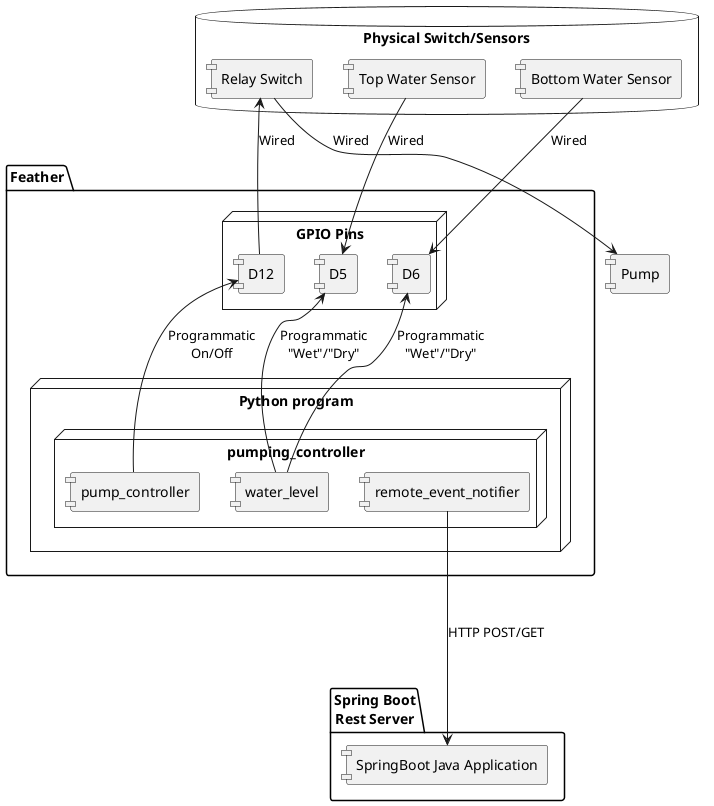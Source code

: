 @startuml
'https://plantuml.com/component-diagram
skinparam componentStyle uml1

[Pump]

package "Feather" {
   node "GPIO Pins" {
    [D5]
    [D6]
    [D12]
   }
    node "Python program"{
       node "pumping_controller" {
       [remote_event_notifier]
       [pump_controller]
       [water_level]
       }
    }
  [pump_controller] -up-> [D12]:Programmatic\nOn/Off
  [water_level] -up-> [D5]:Programmatic\n"Wet"/"Dry"
  [water_level] -up-> [D6]:Programmatic\n"Wet"/"Dry"
}

package "Spring Boot\nRest Server" {
  [SpringBoot Java Application]
}


database "Physical Switch/Sensors" {
   [D12]--> [Relay Switch]:Wired
   [Relay Switch]--> [Pump]:Wired
   [Top Water Sensor] --> [D5]:Wired
   [Bottom Water Sensor]--> [D6]:Wired
}
[remote_event_notifier] --down-> [SpringBoot Java Application]:HTTP POST/GET
@enduml
